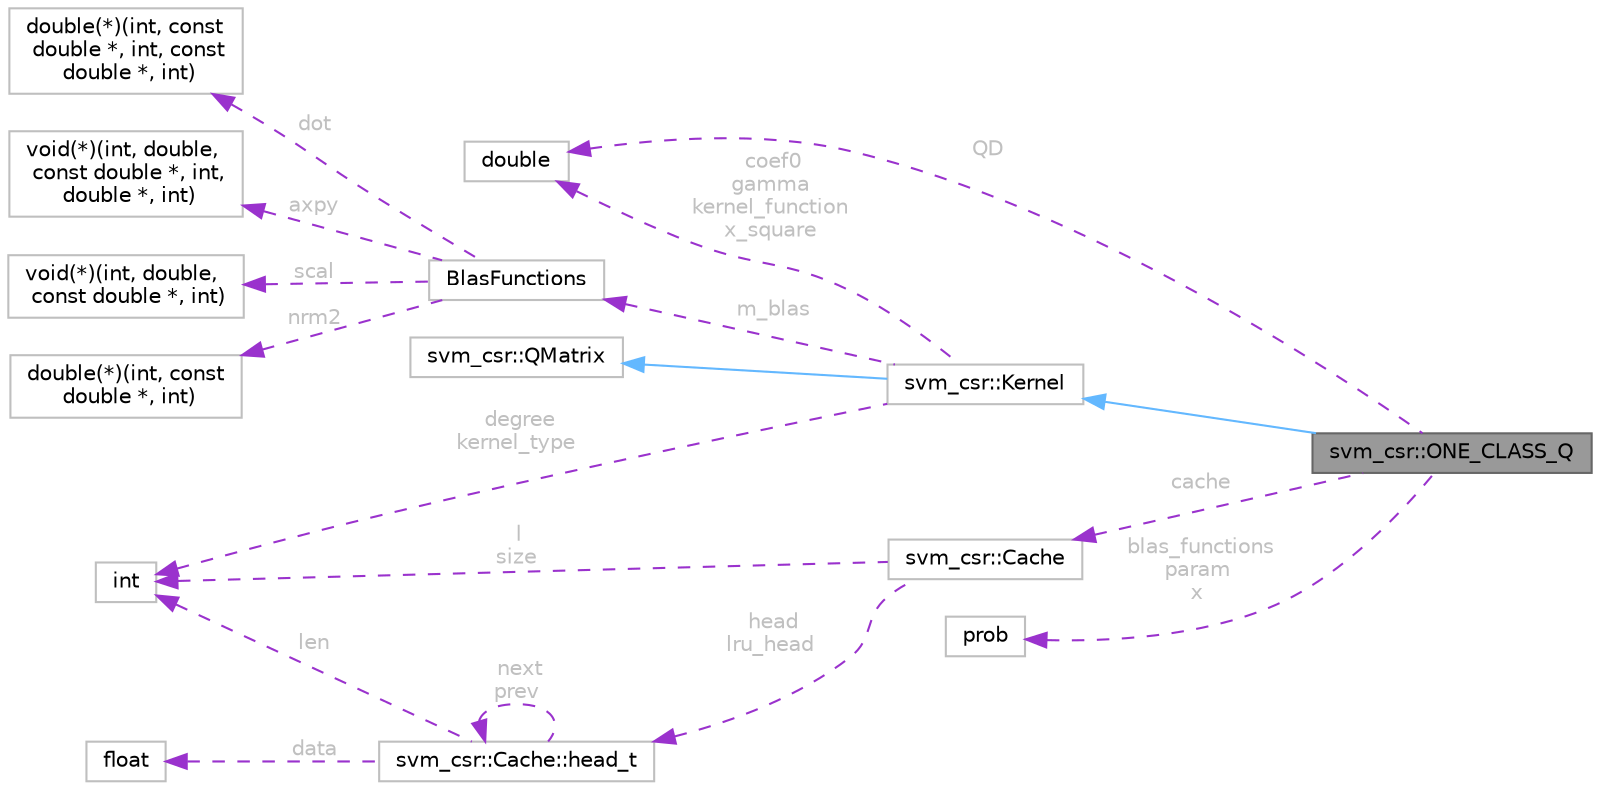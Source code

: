 digraph "svm_csr::ONE_CLASS_Q"
{
 // LATEX_PDF_SIZE
  bgcolor="transparent";
  edge [fontname=Helvetica,fontsize=10,labelfontname=Helvetica,labelfontsize=10];
  node [fontname=Helvetica,fontsize=10,shape=box,height=0.2,width=0.4];
  rankdir="LR";
  Node1 [id="Node000001",label="svm_csr::ONE_CLASS_Q",height=0.2,width=0.4,color="gray40", fillcolor="grey60", style="filled", fontcolor="black",tooltip=" "];
  Node2 -> Node1 [id="edge1_Node000001_Node000002",dir="back",color="steelblue1",style="solid",tooltip=" "];
  Node2 [id="Node000002",label="svm_csr::Kernel",height=0.2,width=0.4,color="grey75", fillcolor="white", style="filled",URL="$d2/d2e/classsvm__csr_1_1Kernel.html",tooltip=" "];
  Node3 -> Node2 [id="edge2_Node000002_Node000003",dir="back",color="steelblue1",style="solid",tooltip=" "];
  Node3 [id="Node000003",label="svm_csr::QMatrix",height=0.2,width=0.4,color="grey75", fillcolor="white", style="filled",URL="$d8/d84/classsvm__csr_1_1QMatrix.html",tooltip=" "];
  Node4 -> Node2 [id="edge3_Node000002_Node000004",dir="back",color="darkorchid3",style="dashed",tooltip=" ",label=" coef0\ngamma\nkernel_function\nx_square",fontcolor="grey" ];
  Node4 [id="Node000004",label="double",height=0.2,width=0.4,color="grey75", fillcolor="white", style="filled",tooltip=" "];
  Node5 -> Node2 [id="edge4_Node000002_Node000005",dir="back",color="darkorchid3",style="dashed",tooltip=" ",label=" m_blas",fontcolor="grey" ];
  Node5 [id="Node000005",label="BlasFunctions",height=0.2,width=0.4,color="grey75", fillcolor="white", style="filled",URL="$d9/dca/structBlasFunctions.html",tooltip=" "];
  Node6 -> Node5 [id="edge5_Node000005_Node000006",dir="back",color="darkorchid3",style="dashed",tooltip=" ",label=" dot",fontcolor="grey" ];
  Node6 [id="Node000006",label="double(*)(int, const\l double *, int, const\l double *, int)",height=0.2,width=0.4,color="grey75", fillcolor="white", style="filled",tooltip=" "];
  Node7 -> Node5 [id="edge6_Node000005_Node000007",dir="back",color="darkorchid3",style="dashed",tooltip=" ",label=" axpy",fontcolor="grey" ];
  Node7 [id="Node000007",label="void(*)(int, double,\l const double *, int,\l double *, int)",height=0.2,width=0.4,color="grey75", fillcolor="white", style="filled",tooltip=" "];
  Node8 -> Node5 [id="edge7_Node000005_Node000008",dir="back",color="darkorchid3",style="dashed",tooltip=" ",label=" scal",fontcolor="grey" ];
  Node8 [id="Node000008",label="void(*)(int, double,\l const double *, int)",height=0.2,width=0.4,color="grey75", fillcolor="white", style="filled",tooltip=" "];
  Node9 -> Node5 [id="edge8_Node000005_Node000009",dir="back",color="darkorchid3",style="dashed",tooltip=" ",label=" nrm2",fontcolor="grey" ];
  Node9 [id="Node000009",label="double(*)(int, const\l double *, int)",height=0.2,width=0.4,color="grey75", fillcolor="white", style="filled",tooltip=" "];
  Node10 -> Node2 [id="edge9_Node000002_Node000010",dir="back",color="darkorchid3",style="dashed",tooltip=" ",label=" degree\nkernel_type",fontcolor="grey" ];
  Node10 [id="Node000010",label="int",height=0.2,width=0.4,color="grey75", fillcolor="white", style="filled",tooltip=" "];
  Node11 -> Node1 [id="edge10_Node000001_Node000011",dir="back",color="darkorchid3",style="dashed",tooltip=" ",label=" blas_functions\nparam\nx",fontcolor="grey" ];
  Node11 [id="Node000011",label="prob",height=0.2,width=0.4,color="grey75", fillcolor="white", style="filled",tooltip=" "];
  Node4 -> Node1 [id="edge11_Node000001_Node000004",dir="back",color="darkorchid3",style="dashed",tooltip=" ",label=" QD",fontcolor="grey" ];
  Node12 -> Node1 [id="edge12_Node000001_Node000012",dir="back",color="darkorchid3",style="dashed",tooltip=" ",label=" cache",fontcolor="grey" ];
  Node12 [id="Node000012",label="svm_csr::Cache",height=0.2,width=0.4,color="grey75", fillcolor="white", style="filled",URL="$d8/d48/classsvm__csr_1_1Cache.html",tooltip=" "];
  Node10 -> Node12 [id="edge13_Node000012_Node000010",dir="back",color="darkorchid3",style="dashed",tooltip=" ",label=" l\nsize",fontcolor="grey" ];
  Node13 -> Node12 [id="edge14_Node000012_Node000013",dir="back",color="darkorchid3",style="dashed",tooltip=" ",label=" head\nlru_head",fontcolor="grey" ];
  Node13 [id="Node000013",label="svm_csr::Cache::head_t",height=0.2,width=0.4,color="grey75", fillcolor="white", style="filled",URL="$d0/d40/structsvm__csr_1_1Cache_1_1head__t.html",tooltip=" "];
  Node13 -> Node13 [id="edge15_Node000013_Node000013",dir="back",color="darkorchid3",style="dashed",tooltip=" ",label=" next\nprev",fontcolor="grey" ];
  Node14 -> Node13 [id="edge16_Node000013_Node000014",dir="back",color="darkorchid3",style="dashed",tooltip=" ",label=" data",fontcolor="grey" ];
  Node14 [id="Node000014",label="float",height=0.2,width=0.4,color="grey75", fillcolor="white", style="filled",tooltip=" "];
  Node10 -> Node13 [id="edge17_Node000013_Node000010",dir="back",color="darkorchid3",style="dashed",tooltip=" ",label=" len",fontcolor="grey" ];
}
